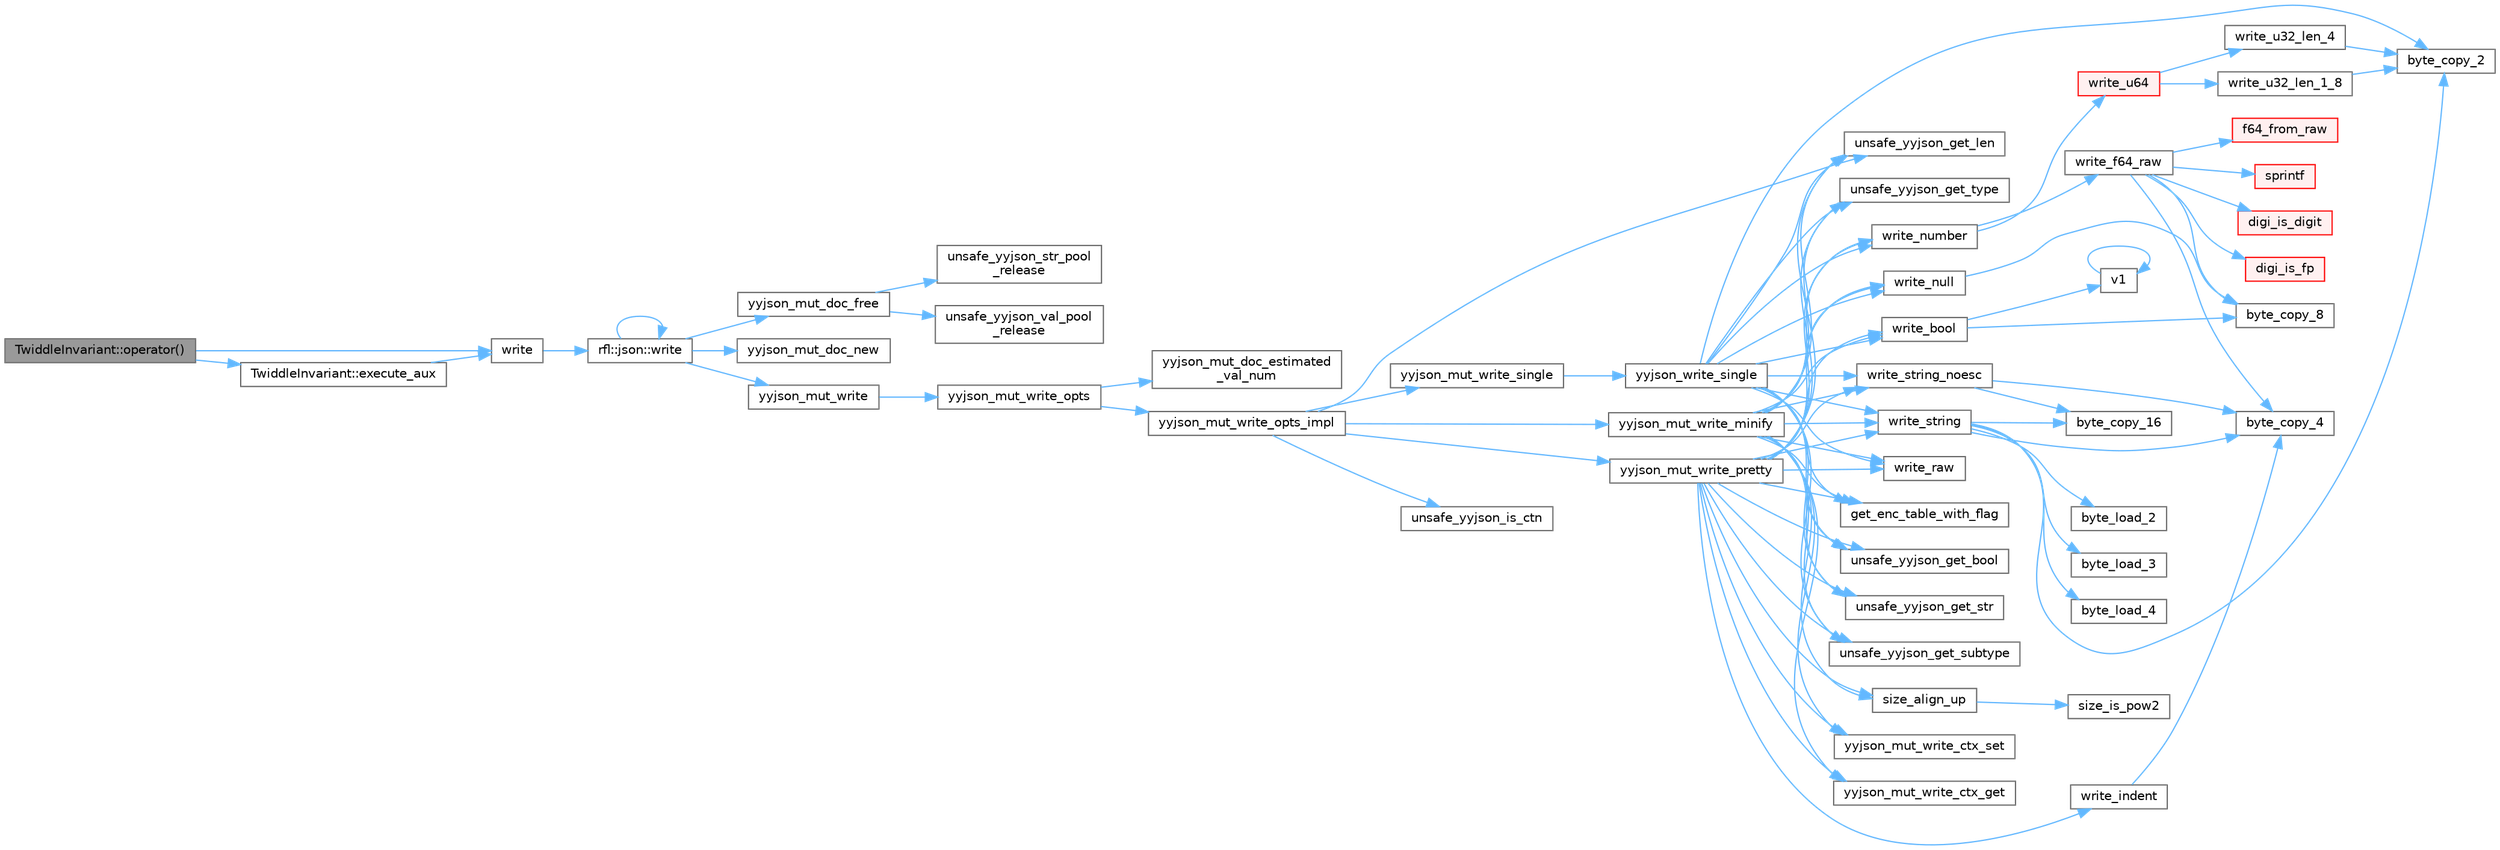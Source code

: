 digraph "TwiddleInvariant::operator()"
{
 // LATEX_PDF_SIZE
  bgcolor="transparent";
  edge [fontname=Helvetica,fontsize=10,labelfontname=Helvetica,labelfontsize=10];
  node [fontname=Helvetica,fontsize=10,shape=box,height=0.2,width=0.4];
  rankdir="LR";
  Node1 [id="Node000001",label="TwiddleInvariant::operator()",height=0.2,width=0.4,color="gray40", fillcolor="grey60", style="filled", fontcolor="black",tooltip=" "];
  Node1 -> Node2 [id="edge90_Node000001_Node000002",color="steelblue1",style="solid",tooltip=" "];
  Node2 [id="Node000002",label="TwiddleInvariant::execute_aux",height=0.2,width=0.4,color="grey40", fillcolor="white", style="filled",URL="$struct_twiddle_invariant.html#a981faf0255125a6e4a31dc93c4ca4b22",tooltip=" "];
  Node2 -> Node3 [id="edge91_Node000002_Node000003",color="steelblue1",style="solid",tooltip=" "];
  Node3 [id="Node000003",label="write",height=0.2,width=0.4,color="grey40", fillcolor="white", style="filled",URL="$json_2write__and__read_8hpp.html#a8d72d49ed34d37da786334a55f22b909",tooltip=" "];
  Node3 -> Node4 [id="edge92_Node000003_Node000004",color="steelblue1",style="solid",tooltip=" "];
  Node4 [id="Node000004",label="rfl::json::write",height=0.2,width=0.4,color="grey40", fillcolor="white", style="filled",URL="$namespacerfl_1_1json.html#af39a23539424555b8c970d12a58e547f",tooltip="Returns a JSON string."];
  Node4 -> Node4 [id="edge93_Node000004_Node000004",color="steelblue1",style="solid",tooltip=" "];
  Node4 -> Node5 [id="edge94_Node000004_Node000005",color="steelblue1",style="solid",tooltip=" "];
  Node5 [id="Node000005",label="yyjson_mut_doc_free",height=0.2,width=0.4,color="grey40", fillcolor="white", style="filled",URL="$yyjson_8c.html#a473b53dd223f25a117a6fe3b543bfdb1",tooltip=" "];
  Node5 -> Node6 [id="edge95_Node000005_Node000006",color="steelblue1",style="solid",tooltip=" "];
  Node6 [id="Node000006",label="unsafe_yyjson_str_pool\l_release",height=0.2,width=0.4,color="grey40", fillcolor="white", style="filled",URL="$yyjson_8c.html#a68827985804124f8d26d256b07877cf9",tooltip=" "];
  Node5 -> Node7 [id="edge96_Node000005_Node000007",color="steelblue1",style="solid",tooltip=" "];
  Node7 [id="Node000007",label="unsafe_yyjson_val_pool\l_release",height=0.2,width=0.4,color="grey40", fillcolor="white", style="filled",URL="$yyjson_8c.html#a423ab190d8ce947af71ff1a45ab76805",tooltip=" "];
  Node4 -> Node8 [id="edge97_Node000004_Node000008",color="steelblue1",style="solid",tooltip=" "];
  Node8 [id="Node000008",label="yyjson_mut_doc_new",height=0.2,width=0.4,color="grey40", fillcolor="white", style="filled",URL="$yyjson_8c.html#a94a8c1c5f4e47e11e268d7f4c0e4cb1a",tooltip=" "];
  Node4 -> Node9 [id="edge98_Node000004_Node000009",color="steelblue1",style="solid",tooltip=" "];
  Node9 [id="Node000009",label="yyjson_mut_write",height=0.2,width=0.4,color="grey40", fillcolor="white", style="filled",URL="$yyjson_8h.html#a881e2ee3f487385810829df8bc675f1f",tooltip=" "];
  Node9 -> Node10 [id="edge99_Node000009_Node000010",color="steelblue1",style="solid",tooltip=" "];
  Node10 [id="Node000010",label="yyjson_mut_write_opts",height=0.2,width=0.4,color="grey40", fillcolor="white", style="filled",URL="$yyjson_8c.html#a43932e149602ddfcd9257648ea36e553",tooltip=" "];
  Node10 -> Node11 [id="edge100_Node000010_Node000011",color="steelblue1",style="solid",tooltip=" "];
  Node11 [id="Node000011",label="yyjson_mut_doc_estimated\l_val_num",height=0.2,width=0.4,color="grey40", fillcolor="white", style="filled",URL="$yyjson_8c.html#ac9cfbe501c1317baf92c53571c7333ee",tooltip=" "];
  Node10 -> Node12 [id="edge101_Node000010_Node000012",color="steelblue1",style="solid",tooltip=" "];
  Node12 [id="Node000012",label="yyjson_mut_write_opts_impl",height=0.2,width=0.4,color="grey40", fillcolor="white", style="filled",URL="$yyjson_8c.html#a9419498fed912dda63693d15ff91c74c",tooltip=" "];
  Node12 -> Node13 [id="edge102_Node000012_Node000013",color="steelblue1",style="solid",tooltip=" "];
  Node13 [id="Node000013",label="unsafe_yyjson_get_len",height=0.2,width=0.4,color="grey40", fillcolor="white", style="filled",URL="$yyjson_8h.html#a445bf8a7f9981e4797bf95db944ddf8f",tooltip=" "];
  Node12 -> Node14 [id="edge103_Node000012_Node000014",color="steelblue1",style="solid",tooltip=" "];
  Node14 [id="Node000014",label="unsafe_yyjson_is_ctn",height=0.2,width=0.4,color="grey40", fillcolor="white", style="filled",URL="$yyjson_8h.html#afe1e8995e63d29297d569c4a848bf5a2",tooltip=" "];
  Node12 -> Node15 [id="edge104_Node000012_Node000015",color="steelblue1",style="solid",tooltip=" "];
  Node15 [id="Node000015",label="yyjson_mut_write_minify",height=0.2,width=0.4,color="grey40", fillcolor="white", style="filled",URL="$yyjson_8c.html#a41b0f7caeaed5e6075fdbad6e37daa44",tooltip=" "];
  Node15 -> Node16 [id="edge105_Node000015_Node000016",color="steelblue1",style="solid",tooltip=" "];
  Node16 [id="Node000016",label="get_enc_table_with_flag",height=0.2,width=0.4,color="grey40", fillcolor="white", style="filled",URL="$yyjson_8c.html#a4b810e39a1c70f479ea48f4b6be239b0",tooltip=" "];
  Node15 -> Node17 [id="edge106_Node000015_Node000017",color="steelblue1",style="solid",tooltip=" "];
  Node17 [id="Node000017",label="size_align_up",height=0.2,width=0.4,color="grey40", fillcolor="white", style="filled",URL="$yyjson_8c.html#aee0ecba3f0e01a145a4bd084c40b53b6",tooltip=" "];
  Node17 -> Node18 [id="edge107_Node000017_Node000018",color="steelblue1",style="solid",tooltip=" "];
  Node18 [id="Node000018",label="size_is_pow2",height=0.2,width=0.4,color="grey40", fillcolor="white", style="filled",URL="$yyjson_8c.html#a9c435a75a5fc566d5382ba2646704a18",tooltip=" "];
  Node15 -> Node19 [id="edge108_Node000015_Node000019",color="steelblue1",style="solid",tooltip=" "];
  Node19 [id="Node000019",label="unsafe_yyjson_get_bool",height=0.2,width=0.4,color="grey40", fillcolor="white", style="filled",URL="$yyjson_8h.html#a3ef8c1e13a7f67eead2d945125769f90",tooltip=" "];
  Node15 -> Node13 [id="edge109_Node000015_Node000013",color="steelblue1",style="solid",tooltip=" "];
  Node15 -> Node20 [id="edge110_Node000015_Node000020",color="steelblue1",style="solid",tooltip=" "];
  Node20 [id="Node000020",label="unsafe_yyjson_get_str",height=0.2,width=0.4,color="grey40", fillcolor="white", style="filled",URL="$yyjson_8h.html#a879b3c14194afd5b60d663640998c020",tooltip=" "];
  Node15 -> Node21 [id="edge111_Node000015_Node000021",color="steelblue1",style="solid",tooltip=" "];
  Node21 [id="Node000021",label="unsafe_yyjson_get_subtype",height=0.2,width=0.4,color="grey40", fillcolor="white", style="filled",URL="$yyjson_8h.html#a735848e46f26bfe3dfb333c7f890205e",tooltip=" "];
  Node15 -> Node22 [id="edge112_Node000015_Node000022",color="steelblue1",style="solid",tooltip=" "];
  Node22 [id="Node000022",label="unsafe_yyjson_get_type",height=0.2,width=0.4,color="grey40", fillcolor="white", style="filled",URL="$yyjson_8h.html#a25aa2b2a33dccb9af7da4576b3cbe6ab",tooltip=" "];
  Node15 -> Node23 [id="edge113_Node000015_Node000023",color="steelblue1",style="solid",tooltip=" "];
  Node23 [id="Node000023",label="write_bool",height=0.2,width=0.4,color="grey40", fillcolor="white", style="filled",URL="$yyjson_8c.html#a8f48aafc5963521f3da75e2448f0d084",tooltip=" "];
  Node23 -> Node24 [id="edge114_Node000023_Node000024",color="steelblue1",style="solid",tooltip=" "];
  Node24 [id="Node000024",label="byte_copy_8",height=0.2,width=0.4,color="grey40", fillcolor="white", style="filled",URL="$yyjson_8c.html#a03dd49c937c12d9a85deaac184d25eb9",tooltip=" "];
  Node23 -> Node25 [id="edge115_Node000023_Node000025",color="steelblue1",style="solid",tooltip=" "];
  Node25 [id="Node000025",label="v1",height=0.2,width=0.4,color="grey40", fillcolor="white", style="filled",URL="$_tutorial___reshape_mat2_vec_8cpp.html#a10bd710692c91bc238f2e1da77730678",tooltip=" "];
  Node25 -> Node25 [id="edge116_Node000025_Node000025",color="steelblue1",style="solid",tooltip=" "];
  Node15 -> Node26 [id="edge117_Node000015_Node000026",color="steelblue1",style="solid",tooltip=" "];
  Node26 [id="Node000026",label="write_null",height=0.2,width=0.4,color="grey40", fillcolor="white", style="filled",URL="$yyjson_8c.html#a9ab2502373a7c2ad7decc10b76c47043",tooltip=" "];
  Node26 -> Node24 [id="edge118_Node000026_Node000024",color="steelblue1",style="solid",tooltip=" "];
  Node15 -> Node27 [id="edge119_Node000015_Node000027",color="steelblue1",style="solid",tooltip=" "];
  Node27 [id="Node000027",label="write_number",height=0.2,width=0.4,color="grey40", fillcolor="white", style="filled",URL="$yyjson_8c.html#a7a6eb98c82d060a1b4b1b25ae9169770",tooltip=" "];
  Node27 -> Node28 [id="edge120_Node000027_Node000028",color="steelblue1",style="solid",tooltip=" "];
  Node28 [id="Node000028",label="write_f64_raw",height=0.2,width=0.4,color="grey40", fillcolor="white", style="filled",URL="$yyjson_8c.html#a429024eddbd3335464adf309aef2db7f",tooltip=" "];
  Node28 -> Node29 [id="edge121_Node000028_Node000029",color="steelblue1",style="solid",tooltip=" "];
  Node29 [id="Node000029",label="byte_copy_4",height=0.2,width=0.4,color="grey40", fillcolor="white", style="filled",URL="$yyjson_8c.html#a98219967baeab34ab615b4ccda0df146",tooltip=" "];
  Node28 -> Node24 [id="edge122_Node000028_Node000024",color="steelblue1",style="solid",tooltip=" "];
  Node28 -> Node30 [id="edge123_Node000028_Node000030",color="steelblue1",style="solid",tooltip=" "];
  Node30 [id="Node000030",label="digi_is_digit",height=0.2,width=0.4,color="red", fillcolor="#FFF0F0", style="filled",URL="$yyjson_8c.html#ac16e36c200b16a17041aac1ed37276d7",tooltip=" "];
  Node28 -> Node32 [id="edge124_Node000028_Node000032",color="steelblue1",style="solid",tooltip=" "];
  Node32 [id="Node000032",label="digi_is_fp",height=0.2,width=0.4,color="red", fillcolor="#FFF0F0", style="filled",URL="$yyjson_8c.html#ac38bca46c8cbb1107ca4188d2eb4fcbe",tooltip=" "];
  Node28 -> Node33 [id="edge125_Node000028_Node000033",color="steelblue1",style="solid",tooltip=" "];
  Node33 [id="Node000033",label="f64_from_raw",height=0.2,width=0.4,color="red", fillcolor="#FFF0F0", style="filled",URL="$yyjson_8c.html#a7d61d2afe6fefb1935af9086d95ee8a8",tooltip=" "];
  Node28 -> Node35 [id="edge126_Node000028_Node000035",color="steelblue1",style="solid",tooltip=" "];
  Node35 [id="Node000035",label="sprintf",height=0.2,width=0.4,color="red", fillcolor="#FFF0F0", style="filled",URL="$printf_8h.html#aa7d2e7e454d3fe606a71504a119dc894",tooltip=" "];
  Node27 -> Node65 [id="edge127_Node000027_Node000065",color="steelblue1",style="solid",tooltip=" "];
  Node65 [id="Node000065",label="write_u64",height=0.2,width=0.4,color="red", fillcolor="#FFF0F0", style="filled",URL="$yyjson_8c.html#aa2f06c8a20b378eb29cfe95d0af5c95e",tooltip=" "];
  Node65 -> Node66 [id="edge128_Node000065_Node000066",color="steelblue1",style="solid",tooltip=" "];
  Node66 [id="Node000066",label="write_u32_len_1_8",height=0.2,width=0.4,color="grey40", fillcolor="white", style="filled",URL="$yyjson_8c.html#a5a7d8b8a37067ca47adb0b419814ef9a",tooltip=" "];
  Node66 -> Node67 [id="edge129_Node000066_Node000067",color="steelblue1",style="solid",tooltip=" "];
  Node67 [id="Node000067",label="byte_copy_2",height=0.2,width=0.4,color="grey40", fillcolor="white", style="filled",URL="$yyjson_8c.html#ac6a11726824f52b6413a67488f5a3152",tooltip=" "];
  Node65 -> Node68 [id="edge130_Node000065_Node000068",color="steelblue1",style="solid",tooltip=" "];
  Node68 [id="Node000068",label="write_u32_len_4",height=0.2,width=0.4,color="grey40", fillcolor="white", style="filled",URL="$yyjson_8c.html#ae5ef2b18cbf8ab8c261b23aab6d3bea3",tooltip=" "];
  Node68 -> Node67 [id="edge131_Node000068_Node000067",color="steelblue1",style="solid",tooltip=" "];
  Node15 -> Node71 [id="edge132_Node000015_Node000071",color="steelblue1",style="solid",tooltip=" "];
  Node71 [id="Node000071",label="write_raw",height=0.2,width=0.4,color="grey40", fillcolor="white", style="filled",URL="$yyjson_8c.html#a595a43099038f73ab0af2b4209b1f0fd",tooltip=" "];
  Node15 -> Node72 [id="edge133_Node000015_Node000072",color="steelblue1",style="solid",tooltip=" "];
  Node72 [id="Node000072",label="write_string",height=0.2,width=0.4,color="grey40", fillcolor="white", style="filled",URL="$yyjson_8c.html#a1aadf662e6fc22a6419db27146e38472",tooltip=" "];
  Node72 -> Node73 [id="edge134_Node000072_Node000073",color="steelblue1",style="solid",tooltip=" "];
  Node73 [id="Node000073",label="byte_copy_16",height=0.2,width=0.4,color="grey40", fillcolor="white", style="filled",URL="$yyjson_8c.html#a1720d43cc1ae5984a4e5751dbe7301a0",tooltip=" "];
  Node72 -> Node67 [id="edge135_Node000072_Node000067",color="steelblue1",style="solid",tooltip=" "];
  Node72 -> Node29 [id="edge136_Node000072_Node000029",color="steelblue1",style="solid",tooltip=" "];
  Node72 -> Node74 [id="edge137_Node000072_Node000074",color="steelblue1",style="solid",tooltip=" "];
  Node74 [id="Node000074",label="byte_load_2",height=0.2,width=0.4,color="grey40", fillcolor="white", style="filled",URL="$yyjson_8c.html#abd106e94ebb52b1b9c0e79e2246f24bd",tooltip=" "];
  Node72 -> Node75 [id="edge138_Node000072_Node000075",color="steelblue1",style="solid",tooltip=" "];
  Node75 [id="Node000075",label="byte_load_3",height=0.2,width=0.4,color="grey40", fillcolor="white", style="filled",URL="$yyjson_8c.html#a31005a45113248534b4ae663dc0a85f3",tooltip=" "];
  Node72 -> Node76 [id="edge139_Node000072_Node000076",color="steelblue1",style="solid",tooltip=" "];
  Node76 [id="Node000076",label="byte_load_4",height=0.2,width=0.4,color="grey40", fillcolor="white", style="filled",URL="$yyjson_8c.html#a87c460a03bebacd0dcdad97440488c2b",tooltip=" "];
  Node15 -> Node77 [id="edge140_Node000015_Node000077",color="steelblue1",style="solid",tooltip=" "];
  Node77 [id="Node000077",label="write_string_noesc",height=0.2,width=0.4,color="grey40", fillcolor="white", style="filled",URL="$yyjson_8c.html#ab1d27351bed7d1f6f632f75dcf9846de",tooltip=" "];
  Node77 -> Node73 [id="edge141_Node000077_Node000073",color="steelblue1",style="solid",tooltip=" "];
  Node77 -> Node29 [id="edge142_Node000077_Node000029",color="steelblue1",style="solid",tooltip=" "];
  Node15 -> Node78 [id="edge143_Node000015_Node000078",color="steelblue1",style="solid",tooltip=" "];
  Node78 [id="Node000078",label="yyjson_mut_write_ctx_get",height=0.2,width=0.4,color="grey40", fillcolor="white", style="filled",URL="$yyjson_8c.html#a7330d6789bda008b50a3a964e17629c4",tooltip=" "];
  Node15 -> Node79 [id="edge144_Node000015_Node000079",color="steelblue1",style="solid",tooltip=" "];
  Node79 [id="Node000079",label="yyjson_mut_write_ctx_set",height=0.2,width=0.4,color="grey40", fillcolor="white", style="filled",URL="$yyjson_8c.html#ad170c12cec69275d5f79d760bd3b1a0a",tooltip=" "];
  Node12 -> Node80 [id="edge145_Node000012_Node000080",color="steelblue1",style="solid",tooltip=" "];
  Node80 [id="Node000080",label="yyjson_mut_write_pretty",height=0.2,width=0.4,color="grey40", fillcolor="white", style="filled",URL="$yyjson_8c.html#a5bd41dfbb867b6521e1f7571f3615b0f",tooltip=" "];
  Node80 -> Node16 [id="edge146_Node000080_Node000016",color="steelblue1",style="solid",tooltip=" "];
  Node80 -> Node17 [id="edge147_Node000080_Node000017",color="steelblue1",style="solid",tooltip=" "];
  Node80 -> Node19 [id="edge148_Node000080_Node000019",color="steelblue1",style="solid",tooltip=" "];
  Node80 -> Node13 [id="edge149_Node000080_Node000013",color="steelblue1",style="solid",tooltip=" "];
  Node80 -> Node20 [id="edge150_Node000080_Node000020",color="steelblue1",style="solid",tooltip=" "];
  Node80 -> Node21 [id="edge151_Node000080_Node000021",color="steelblue1",style="solid",tooltip=" "];
  Node80 -> Node22 [id="edge152_Node000080_Node000022",color="steelblue1",style="solid",tooltip=" "];
  Node80 -> Node23 [id="edge153_Node000080_Node000023",color="steelblue1",style="solid",tooltip=" "];
  Node80 -> Node81 [id="edge154_Node000080_Node000081",color="steelblue1",style="solid",tooltip=" "];
  Node81 [id="Node000081",label="write_indent",height=0.2,width=0.4,color="grey40", fillcolor="white", style="filled",URL="$yyjson_8c.html#ac6e21689f9ccf3981672a321d7d02e47",tooltip=" "];
  Node81 -> Node29 [id="edge155_Node000081_Node000029",color="steelblue1",style="solid",tooltip=" "];
  Node80 -> Node26 [id="edge156_Node000080_Node000026",color="steelblue1",style="solid",tooltip=" "];
  Node80 -> Node27 [id="edge157_Node000080_Node000027",color="steelblue1",style="solid",tooltip=" "];
  Node80 -> Node71 [id="edge158_Node000080_Node000071",color="steelblue1",style="solid",tooltip=" "];
  Node80 -> Node72 [id="edge159_Node000080_Node000072",color="steelblue1",style="solid",tooltip=" "];
  Node80 -> Node77 [id="edge160_Node000080_Node000077",color="steelblue1",style="solid",tooltip=" "];
  Node80 -> Node78 [id="edge161_Node000080_Node000078",color="steelblue1",style="solid",tooltip=" "];
  Node80 -> Node79 [id="edge162_Node000080_Node000079",color="steelblue1",style="solid",tooltip=" "];
  Node12 -> Node82 [id="edge163_Node000012_Node000082",color="steelblue1",style="solid",tooltip=" "];
  Node82 [id="Node000082",label="yyjson_mut_write_single",height=0.2,width=0.4,color="grey40", fillcolor="white", style="filled",URL="$yyjson_8c.html#a6453eece4aede41c7d909075ad2980e0",tooltip=" "];
  Node82 -> Node83 [id="edge164_Node000082_Node000083",color="steelblue1",style="solid",tooltip=" "];
  Node83 [id="Node000083",label="yyjson_write_single",height=0.2,width=0.4,color="grey40", fillcolor="white", style="filled",URL="$yyjson_8c.html#a083e9d39ef4daa8ddc5c6474ccf5e468",tooltip=" "];
  Node83 -> Node67 [id="edge165_Node000083_Node000067",color="steelblue1",style="solid",tooltip=" "];
  Node83 -> Node16 [id="edge166_Node000083_Node000016",color="steelblue1",style="solid",tooltip=" "];
  Node83 -> Node19 [id="edge167_Node000083_Node000019",color="steelblue1",style="solid",tooltip=" "];
  Node83 -> Node13 [id="edge168_Node000083_Node000013",color="steelblue1",style="solid",tooltip=" "];
  Node83 -> Node20 [id="edge169_Node000083_Node000020",color="steelblue1",style="solid",tooltip=" "];
  Node83 -> Node21 [id="edge170_Node000083_Node000021",color="steelblue1",style="solid",tooltip=" "];
  Node83 -> Node22 [id="edge171_Node000083_Node000022",color="steelblue1",style="solid",tooltip=" "];
  Node83 -> Node23 [id="edge172_Node000083_Node000023",color="steelblue1",style="solid",tooltip=" "];
  Node83 -> Node26 [id="edge173_Node000083_Node000026",color="steelblue1",style="solid",tooltip=" "];
  Node83 -> Node27 [id="edge174_Node000083_Node000027",color="steelblue1",style="solid",tooltip=" "];
  Node83 -> Node71 [id="edge175_Node000083_Node000071",color="steelblue1",style="solid",tooltip=" "];
  Node83 -> Node72 [id="edge176_Node000083_Node000072",color="steelblue1",style="solid",tooltip=" "];
  Node83 -> Node77 [id="edge177_Node000083_Node000077",color="steelblue1",style="solid",tooltip=" "];
  Node1 -> Node3 [id="edge178_Node000001_Node000003",color="steelblue1",style="solid",tooltip=" "];
}
